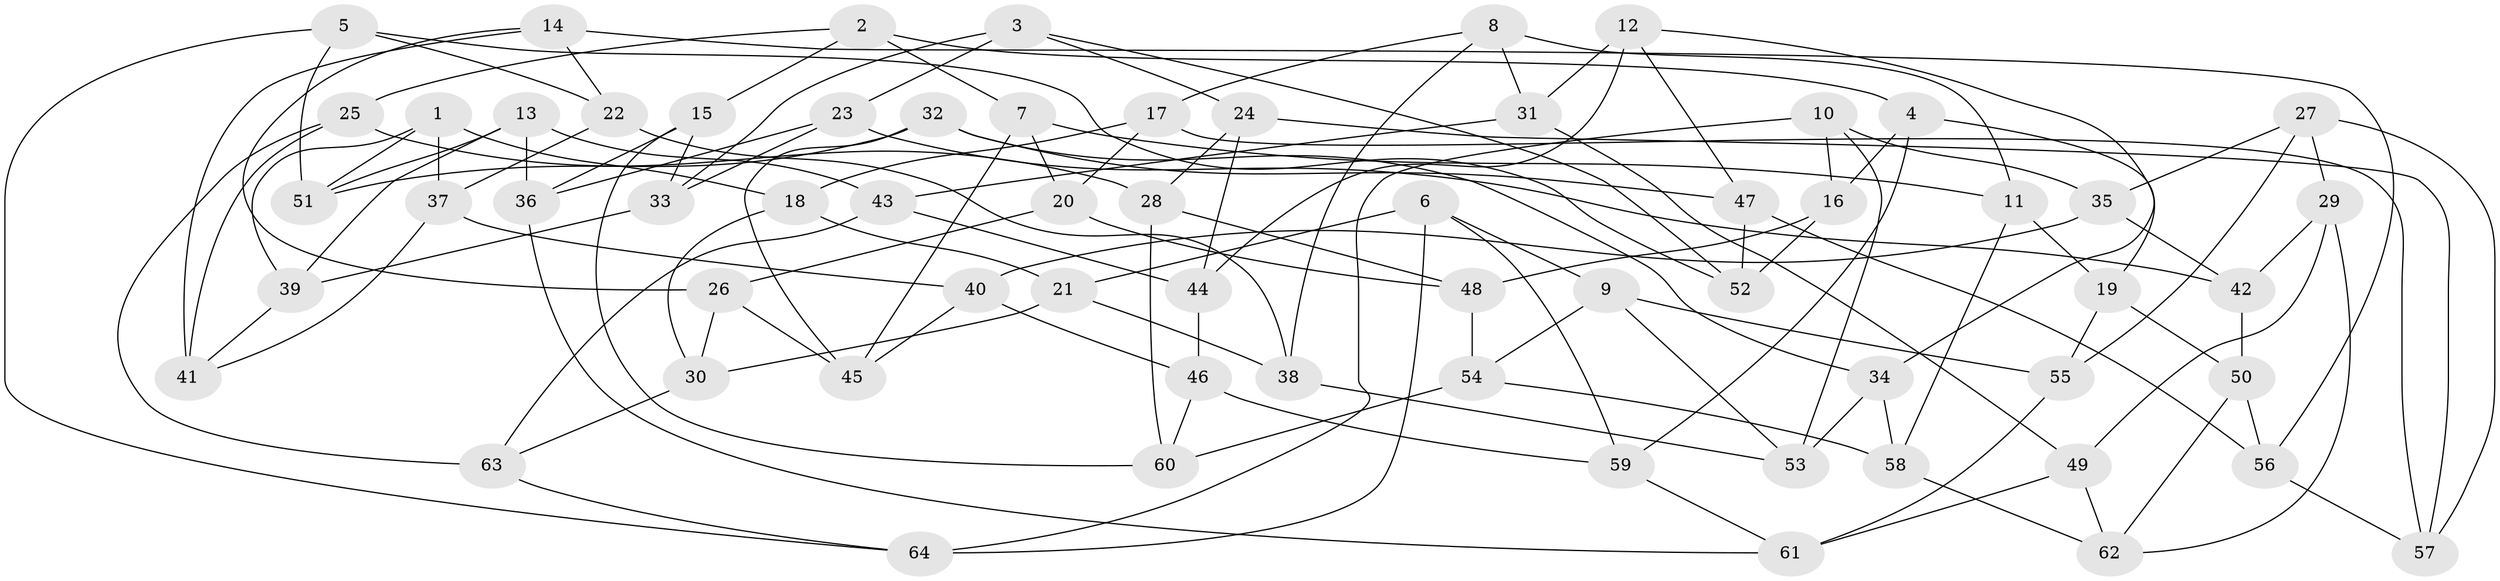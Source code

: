 // coarse degree distribution, {6: 0.24444444444444444, 4: 0.5777777777777777, 5: 0.1111111111111111, 3: 0.06666666666666667}
// Generated by graph-tools (version 1.1) at 2025/38/03/04/25 23:38:15]
// undirected, 64 vertices, 128 edges
graph export_dot {
  node [color=gray90,style=filled];
  1;
  2;
  3;
  4;
  5;
  6;
  7;
  8;
  9;
  10;
  11;
  12;
  13;
  14;
  15;
  16;
  17;
  18;
  19;
  20;
  21;
  22;
  23;
  24;
  25;
  26;
  27;
  28;
  29;
  30;
  31;
  32;
  33;
  34;
  35;
  36;
  37;
  38;
  39;
  40;
  41;
  42;
  43;
  44;
  45;
  46;
  47;
  48;
  49;
  50;
  51;
  52;
  53;
  54;
  55;
  56;
  57;
  58;
  59;
  60;
  61;
  62;
  63;
  64;
  1 -- 51;
  1 -- 37;
  1 -- 18;
  1 -- 39;
  2 -- 4;
  2 -- 15;
  2 -- 7;
  2 -- 25;
  3 -- 33;
  3 -- 24;
  3 -- 52;
  3 -- 23;
  4 -- 16;
  4 -- 59;
  4 -- 19;
  5 -- 51;
  5 -- 52;
  5 -- 64;
  5 -- 22;
  6 -- 64;
  6 -- 59;
  6 -- 21;
  6 -- 9;
  7 -- 11;
  7 -- 20;
  7 -- 45;
  8 -- 31;
  8 -- 38;
  8 -- 11;
  8 -- 17;
  9 -- 55;
  9 -- 54;
  9 -- 53;
  10 -- 35;
  10 -- 53;
  10 -- 64;
  10 -- 16;
  11 -- 58;
  11 -- 19;
  12 -- 44;
  12 -- 47;
  12 -- 34;
  12 -- 31;
  13 -- 51;
  13 -- 43;
  13 -- 39;
  13 -- 36;
  14 -- 26;
  14 -- 41;
  14 -- 56;
  14 -- 22;
  15 -- 36;
  15 -- 60;
  15 -- 33;
  16 -- 52;
  16 -- 48;
  17 -- 18;
  17 -- 20;
  17 -- 57;
  18 -- 21;
  18 -- 30;
  19 -- 50;
  19 -- 55;
  20 -- 26;
  20 -- 48;
  21 -- 38;
  21 -- 30;
  22 -- 38;
  22 -- 37;
  23 -- 33;
  23 -- 36;
  23 -- 42;
  24 -- 28;
  24 -- 57;
  24 -- 44;
  25 -- 28;
  25 -- 63;
  25 -- 41;
  26 -- 30;
  26 -- 45;
  27 -- 57;
  27 -- 55;
  27 -- 35;
  27 -- 29;
  28 -- 60;
  28 -- 48;
  29 -- 42;
  29 -- 62;
  29 -- 49;
  30 -- 63;
  31 -- 49;
  31 -- 43;
  32 -- 47;
  32 -- 51;
  32 -- 34;
  32 -- 45;
  33 -- 39;
  34 -- 58;
  34 -- 53;
  35 -- 40;
  35 -- 42;
  36 -- 61;
  37 -- 40;
  37 -- 41;
  38 -- 53;
  39 -- 41;
  40 -- 46;
  40 -- 45;
  42 -- 50;
  43 -- 63;
  43 -- 44;
  44 -- 46;
  46 -- 60;
  46 -- 59;
  47 -- 52;
  47 -- 56;
  48 -- 54;
  49 -- 61;
  49 -- 62;
  50 -- 56;
  50 -- 62;
  54 -- 58;
  54 -- 60;
  55 -- 61;
  56 -- 57;
  58 -- 62;
  59 -- 61;
  63 -- 64;
}
